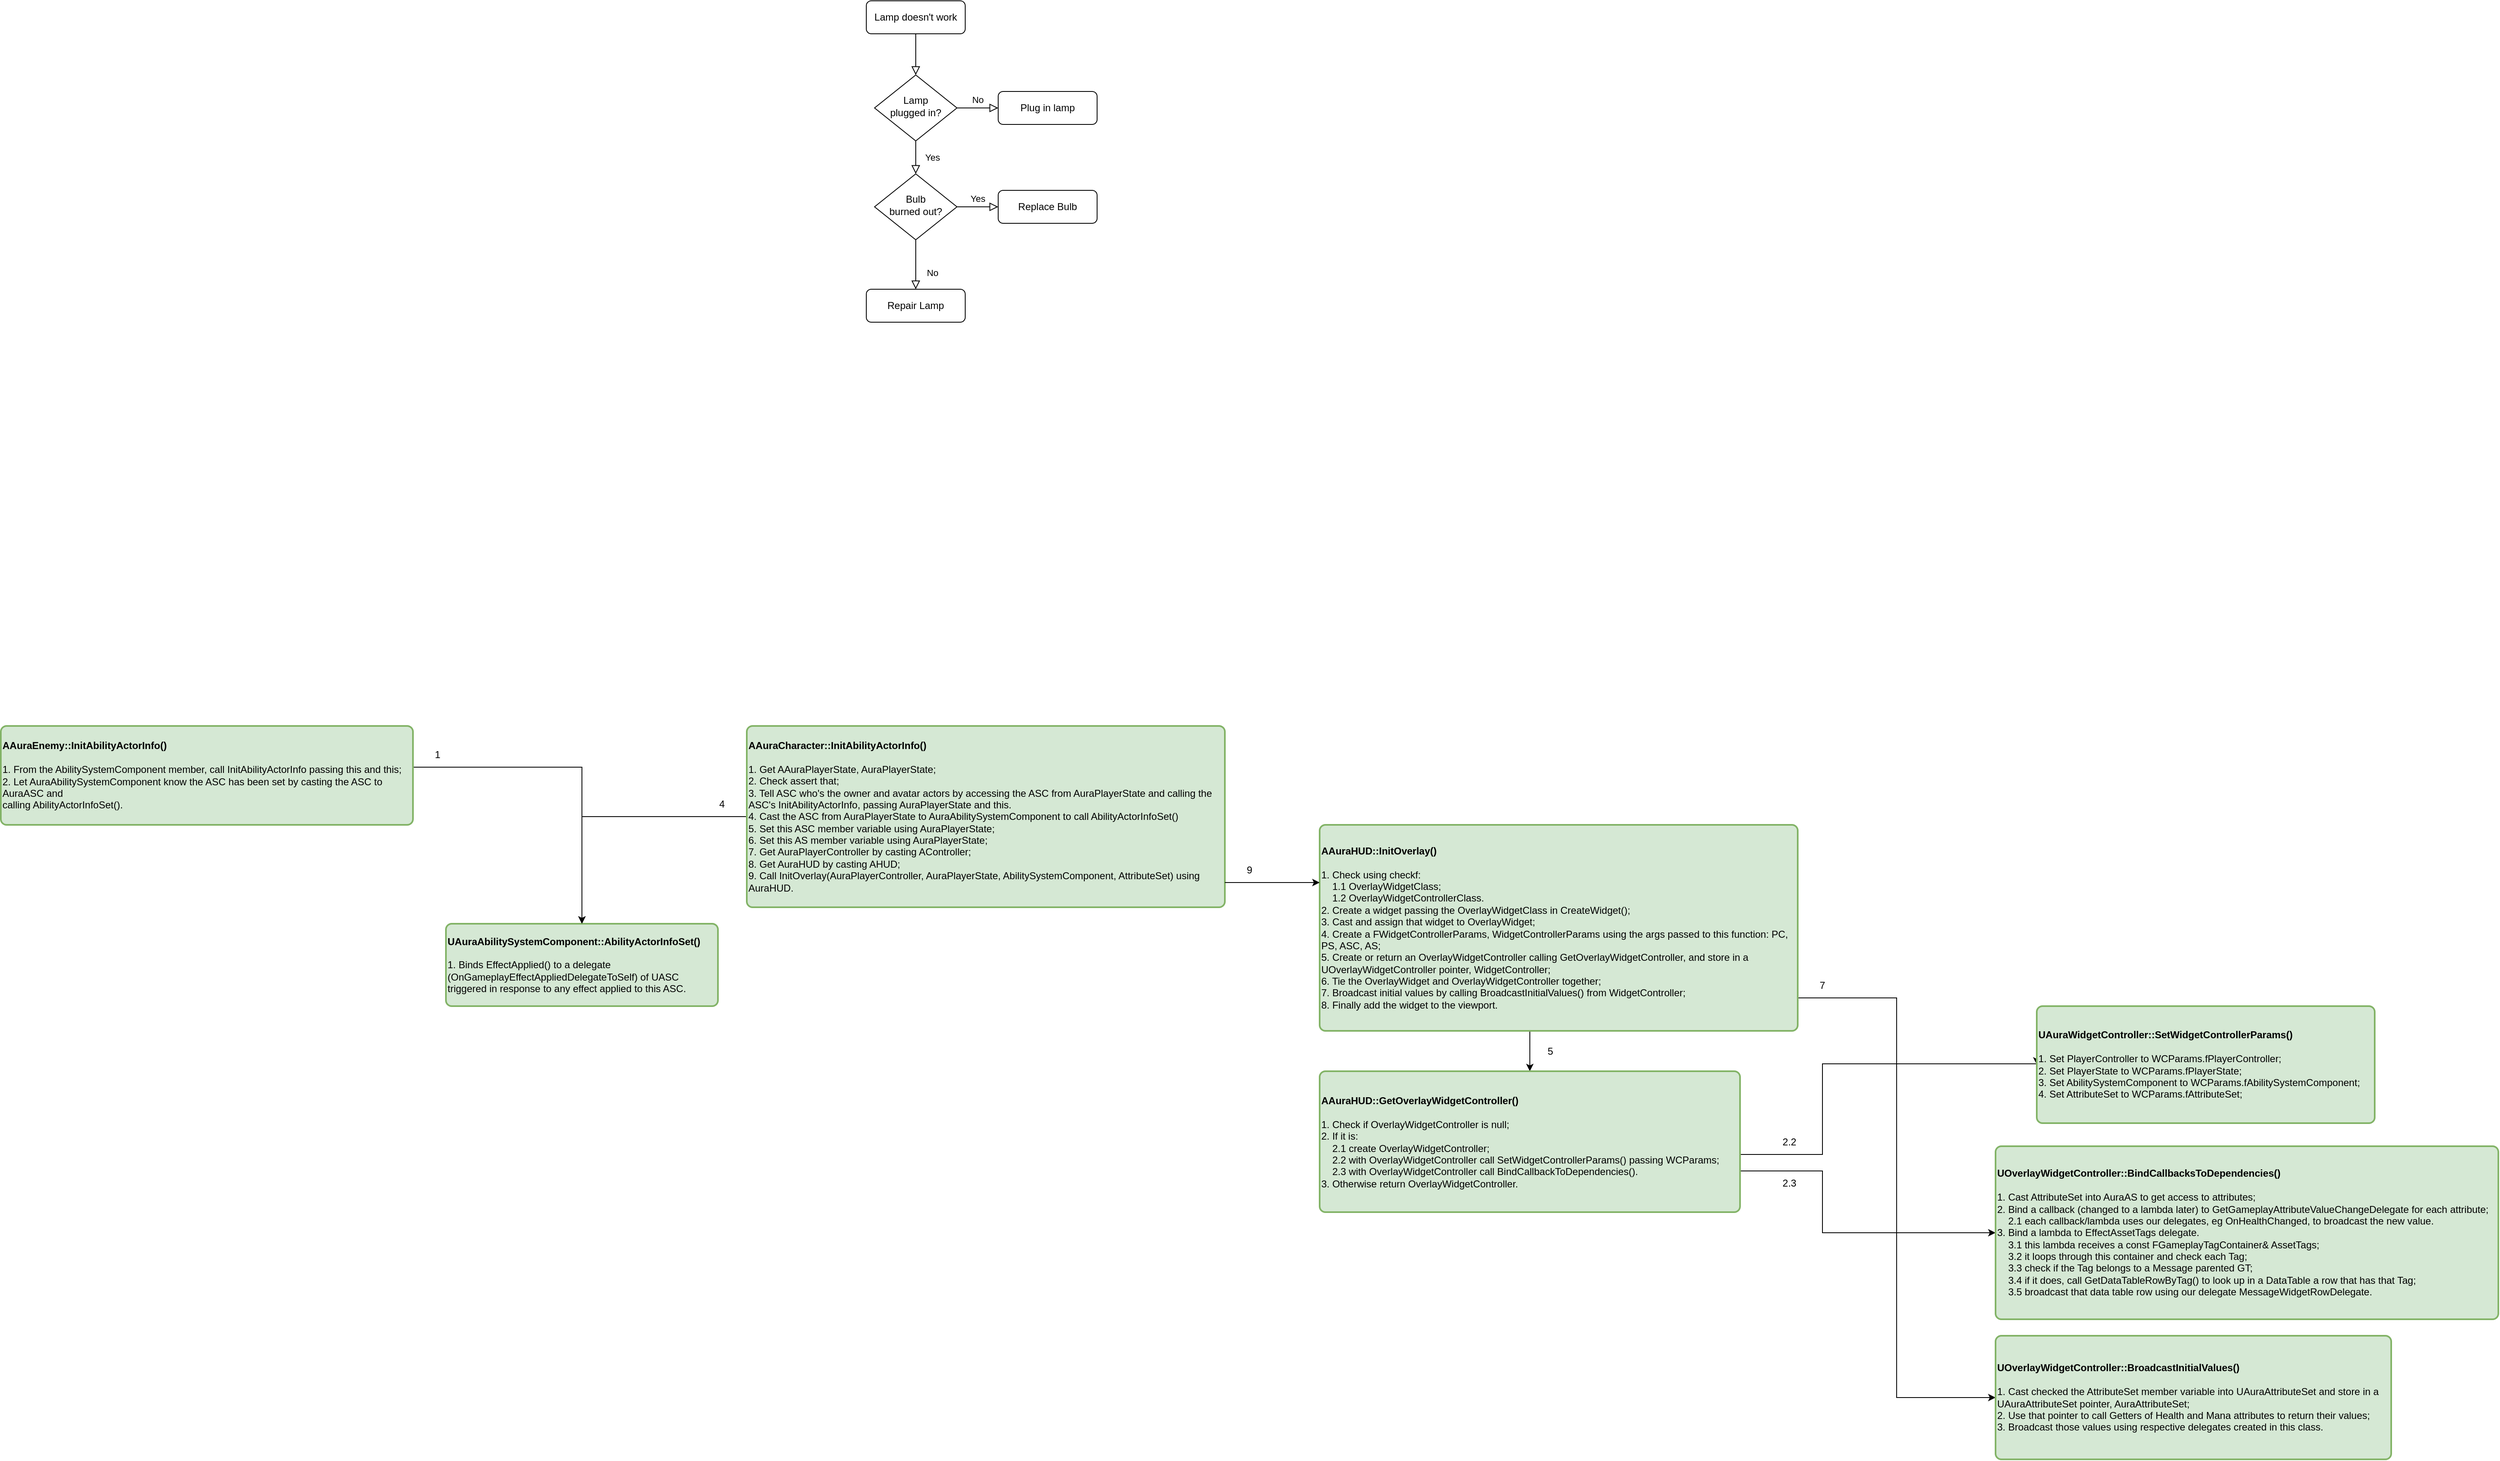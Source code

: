 <mxfile version="24.8.3">
  <diagram id="C5RBs43oDa-KdzZeNtuy" name="Page-1">
    <mxGraphModel dx="2691" dy="1957" grid="1" gridSize="10" guides="1" tooltips="1" connect="1" arrows="1" fold="1" page="1" pageScale="1" pageWidth="827" pageHeight="1169" math="0" shadow="0">
      <root>
        <mxCell id="WIyWlLk6GJQsqaUBKTNV-0" />
        <mxCell id="WIyWlLk6GJQsqaUBKTNV-1" parent="WIyWlLk6GJQsqaUBKTNV-0" />
        <mxCell id="WIyWlLk6GJQsqaUBKTNV-2" value="" style="rounded=0;html=1;jettySize=auto;orthogonalLoop=1;fontSize=11;endArrow=block;endFill=0;endSize=8;strokeWidth=1;shadow=0;labelBackgroundColor=none;edgeStyle=orthogonalEdgeStyle;" parent="WIyWlLk6GJQsqaUBKTNV-1" source="WIyWlLk6GJQsqaUBKTNV-3" target="WIyWlLk6GJQsqaUBKTNV-6" edge="1">
          <mxGeometry relative="1" as="geometry" />
        </mxCell>
        <mxCell id="WIyWlLk6GJQsqaUBKTNV-3" value="Lamp doesn&#39;t work" style="rounded=1;whiteSpace=wrap;html=1;fontSize=12;glass=0;strokeWidth=1;shadow=0;" parent="WIyWlLk6GJQsqaUBKTNV-1" vertex="1">
          <mxGeometry x="170" y="-380" width="120" height="40" as="geometry" />
        </mxCell>
        <mxCell id="WIyWlLk6GJQsqaUBKTNV-4" value="Yes" style="rounded=0;html=1;jettySize=auto;orthogonalLoop=1;fontSize=11;endArrow=block;endFill=0;endSize=8;strokeWidth=1;shadow=0;labelBackgroundColor=none;edgeStyle=orthogonalEdgeStyle;" parent="WIyWlLk6GJQsqaUBKTNV-1" source="WIyWlLk6GJQsqaUBKTNV-6" target="WIyWlLk6GJQsqaUBKTNV-10" edge="1">
          <mxGeometry y="20" relative="1" as="geometry">
            <mxPoint as="offset" />
          </mxGeometry>
        </mxCell>
        <mxCell id="WIyWlLk6GJQsqaUBKTNV-5" value="No" style="edgeStyle=orthogonalEdgeStyle;rounded=0;html=1;jettySize=auto;orthogonalLoop=1;fontSize=11;endArrow=block;endFill=0;endSize=8;strokeWidth=1;shadow=0;labelBackgroundColor=none;" parent="WIyWlLk6GJQsqaUBKTNV-1" source="WIyWlLk6GJQsqaUBKTNV-6" target="WIyWlLk6GJQsqaUBKTNV-7" edge="1">
          <mxGeometry y="10" relative="1" as="geometry">
            <mxPoint as="offset" />
          </mxGeometry>
        </mxCell>
        <mxCell id="WIyWlLk6GJQsqaUBKTNV-6" value="Lamp&lt;br&gt;plugged in?" style="rhombus;whiteSpace=wrap;html=1;shadow=0;fontFamily=Helvetica;fontSize=12;align=center;strokeWidth=1;spacing=6;spacingTop=-4;" parent="WIyWlLk6GJQsqaUBKTNV-1" vertex="1">
          <mxGeometry x="180" y="-290" width="100" height="80" as="geometry" />
        </mxCell>
        <mxCell id="WIyWlLk6GJQsqaUBKTNV-7" value="Plug in lamp" style="rounded=1;whiteSpace=wrap;html=1;fontSize=12;glass=0;strokeWidth=1;shadow=0;" parent="WIyWlLk6GJQsqaUBKTNV-1" vertex="1">
          <mxGeometry x="330" y="-270" width="120" height="40" as="geometry" />
        </mxCell>
        <mxCell id="WIyWlLk6GJQsqaUBKTNV-8" value="No" style="rounded=0;html=1;jettySize=auto;orthogonalLoop=1;fontSize=11;endArrow=block;endFill=0;endSize=8;strokeWidth=1;shadow=0;labelBackgroundColor=none;edgeStyle=orthogonalEdgeStyle;" parent="WIyWlLk6GJQsqaUBKTNV-1" source="WIyWlLk6GJQsqaUBKTNV-10" target="WIyWlLk6GJQsqaUBKTNV-11" edge="1">
          <mxGeometry x="0.333" y="20" relative="1" as="geometry">
            <mxPoint as="offset" />
          </mxGeometry>
        </mxCell>
        <mxCell id="WIyWlLk6GJQsqaUBKTNV-9" value="Yes" style="edgeStyle=orthogonalEdgeStyle;rounded=0;html=1;jettySize=auto;orthogonalLoop=1;fontSize=11;endArrow=block;endFill=0;endSize=8;strokeWidth=1;shadow=0;labelBackgroundColor=none;" parent="WIyWlLk6GJQsqaUBKTNV-1" source="WIyWlLk6GJQsqaUBKTNV-10" target="WIyWlLk6GJQsqaUBKTNV-12" edge="1">
          <mxGeometry y="10" relative="1" as="geometry">
            <mxPoint as="offset" />
          </mxGeometry>
        </mxCell>
        <mxCell id="WIyWlLk6GJQsqaUBKTNV-10" value="Bulb&lt;br&gt;burned out?" style="rhombus;whiteSpace=wrap;html=1;shadow=0;fontFamily=Helvetica;fontSize=12;align=center;strokeWidth=1;spacing=6;spacingTop=-4;" parent="WIyWlLk6GJQsqaUBKTNV-1" vertex="1">
          <mxGeometry x="180" y="-170" width="100" height="80" as="geometry" />
        </mxCell>
        <mxCell id="WIyWlLk6GJQsqaUBKTNV-11" value="Repair Lamp" style="rounded=1;whiteSpace=wrap;html=1;fontSize=12;glass=0;strokeWidth=1;shadow=0;" parent="WIyWlLk6GJQsqaUBKTNV-1" vertex="1">
          <mxGeometry x="170" y="-30" width="120" height="40" as="geometry" />
        </mxCell>
        <mxCell id="WIyWlLk6GJQsqaUBKTNV-12" value="Replace Bulb" style="rounded=1;whiteSpace=wrap;html=1;fontSize=12;glass=0;strokeWidth=1;shadow=0;" parent="WIyWlLk6GJQsqaUBKTNV-1" vertex="1">
          <mxGeometry x="330" y="-150" width="120" height="40" as="geometry" />
        </mxCell>
        <mxCell id="8z2gO0Gth91dPhjMXz8p-2" style="edgeStyle=orthogonalEdgeStyle;rounded=0;orthogonalLoop=1;jettySize=auto;html=1;entryX=0.5;entryY=0;entryDx=0;entryDy=0;" edge="1" parent="WIyWlLk6GJQsqaUBKTNV-1" source="8z2gO0Gth91dPhjMXz8p-0" target="8z2gO0Gth91dPhjMXz8p-1">
          <mxGeometry relative="1" as="geometry" />
        </mxCell>
        <mxCell id="8z2gO0Gth91dPhjMXz8p-0" value="&lt;b&gt;AAuraCharacter::InitAbilityActorInfo()&lt;/b&gt;&lt;div&gt;&lt;div&gt;&lt;br&gt;&lt;/div&gt;&lt;div&gt;1. Get AAuraPlayerState, AuraPlayerState;&lt;/div&gt;&lt;div&gt;2. Check assert that;&lt;/div&gt;&lt;div&gt;3. Tell ASC who&#39;s the owner and avatar actors by accessing the ASC from AuraPlayerState and calling the&lt;/div&gt;&lt;div&gt;ASC&#39;s InitAbilityActorInfo, passing AuraPlayerState and this.&lt;/div&gt;&lt;div&gt;4. Cast the ASC from AuraPlayerState to AuraAbilitySystemComponent to call AbilityActorInfoSet()&lt;/div&gt;&lt;div&gt;5. Set this ASC member variable using AuraPlayerState;&lt;/div&gt;&lt;div&gt;6. Set this AS member variable using AuraPlayerState;&lt;/div&gt;&lt;div&gt;7. Get AuraPlayerController by casting AController;&lt;/div&gt;&lt;div&gt;8. Get AuraHUD by casting AHUD;&lt;/div&gt;&lt;div&gt;9. Call InitOverlay(AuraPlayerController, AuraPlayerState, AbilitySystemComponent, AttributeSet) using AuraHUD.&lt;/div&gt;&lt;/div&gt;" style="rounded=1;whiteSpace=wrap;html=1;absoluteArcSize=1;arcSize=14;strokeWidth=2;fillColor=#d5e8d4;strokeColor=#82b366;align=left;" vertex="1" parent="WIyWlLk6GJQsqaUBKTNV-1">
          <mxGeometry x="25" y="500" width="580" height="220" as="geometry" />
        </mxCell>
        <mxCell id="8z2gO0Gth91dPhjMXz8p-1" value="&lt;b&gt;UAuraAbilitySystemComponent::AbilityActorInfoSet()&lt;/b&gt;&lt;div&gt;&lt;div&gt;&lt;br&gt;&lt;/div&gt;&lt;div&gt;1. Binds EffectApplied() to a delegate (OnGameplayEffectAppliedDelegateToSelf) of UASC&amp;nbsp;&lt;/div&gt;&lt;div&gt;triggered in response to any effect applied to this ASC.&lt;/div&gt;&lt;/div&gt;" style="rounded=1;whiteSpace=wrap;html=1;absoluteArcSize=1;arcSize=14;strokeWidth=2;fillColor=#d5e8d4;strokeColor=#82b366;align=left;" vertex="1" parent="WIyWlLk6GJQsqaUBKTNV-1">
          <mxGeometry x="-340" y="740" width="330" height="100" as="geometry" />
        </mxCell>
        <mxCell id="8z2gO0Gth91dPhjMXz8p-8" value="4" style="text;html=1;align=center;verticalAlign=middle;whiteSpace=wrap;rounded=0;" vertex="1" parent="WIyWlLk6GJQsqaUBKTNV-1">
          <mxGeometry x="-35" y="580" width="60" height="30" as="geometry" />
        </mxCell>
        <mxCell id="8z2gO0Gth91dPhjMXz8p-10" style="edgeStyle=orthogonalEdgeStyle;rounded=0;orthogonalLoop=1;jettySize=auto;html=1;entryX=0.5;entryY=0;entryDx=0;entryDy=0;" edge="1" parent="WIyWlLk6GJQsqaUBKTNV-1" source="8z2gO0Gth91dPhjMXz8p-9" target="8z2gO0Gth91dPhjMXz8p-1">
          <mxGeometry relative="1" as="geometry">
            <Array as="points">
              <mxPoint x="-175" y="550" />
            </Array>
          </mxGeometry>
        </mxCell>
        <mxCell id="8z2gO0Gth91dPhjMXz8p-9" value="&lt;b&gt;AAuraEnemy::InitAbilityActorInfo()&lt;/b&gt;&lt;br&gt;&lt;div&gt;&lt;div&gt;&lt;br&gt;&lt;/div&gt;&lt;div&gt;&lt;div&gt;1. From the AbilitySystemComponent member, call InitAbilityActorInfo passing this and this;&lt;/div&gt;&lt;div&gt;2. Let AuraAbilitySystemComponent know the ASC has been set by casting the ASC to AuraASC and&amp;nbsp;&lt;/div&gt;&lt;div&gt;calling AbilityActorInfoSet().&lt;/div&gt;&lt;/div&gt;&lt;/div&gt;" style="rounded=1;whiteSpace=wrap;html=1;absoluteArcSize=1;arcSize=14;strokeWidth=2;fillColor=#d5e8d4;strokeColor=#82b366;align=left;" vertex="1" parent="WIyWlLk6GJQsqaUBKTNV-1">
          <mxGeometry x="-880" y="500" width="500" height="120" as="geometry" />
        </mxCell>
        <mxCell id="8z2gO0Gth91dPhjMXz8p-11" value="1" style="text;html=1;align=center;verticalAlign=middle;whiteSpace=wrap;rounded=0;" vertex="1" parent="WIyWlLk6GJQsqaUBKTNV-1">
          <mxGeometry x="-380" y="520" width="60" height="30" as="geometry" />
        </mxCell>
        <mxCell id="8z2gO0Gth91dPhjMXz8p-17" style="edgeStyle=orthogonalEdgeStyle;rounded=0;orthogonalLoop=1;jettySize=auto;html=1;entryX=0.5;entryY=0;entryDx=0;entryDy=0;" edge="1" parent="WIyWlLk6GJQsqaUBKTNV-1" source="8z2gO0Gth91dPhjMXz8p-12" target="8z2gO0Gth91dPhjMXz8p-16">
          <mxGeometry relative="1" as="geometry">
            <Array as="points">
              <mxPoint x="975" y="880" />
              <mxPoint x="975" y="880" />
            </Array>
          </mxGeometry>
        </mxCell>
        <mxCell id="8z2gO0Gth91dPhjMXz8p-29" style="edgeStyle=orthogonalEdgeStyle;rounded=0;orthogonalLoop=1;jettySize=auto;html=1;entryX=0;entryY=0.5;entryDx=0;entryDy=0;" edge="1" parent="WIyWlLk6GJQsqaUBKTNV-1" source="8z2gO0Gth91dPhjMXz8p-12" target="8z2gO0Gth91dPhjMXz8p-28">
          <mxGeometry relative="1" as="geometry">
            <Array as="points">
              <mxPoint x="1420" y="830" />
              <mxPoint x="1420" y="1315" />
            </Array>
          </mxGeometry>
        </mxCell>
        <mxCell id="8z2gO0Gth91dPhjMXz8p-12" value="&lt;b&gt;AAuraHUD::InitOverlay()&lt;/b&gt;&lt;br&gt;&lt;div&gt;&lt;div&gt;&lt;br&gt;&lt;/div&gt;&lt;div&gt;&lt;div&gt;1. Check using checkf:&lt;/div&gt;&lt;div&gt;&amp;nbsp; &amp;nbsp; 1.1 OverlayWidgetClass;&lt;/div&gt;&lt;div&gt;&amp;nbsp; &amp;nbsp; 1.2 OverlayWidgetControllerClass.&lt;/div&gt;&lt;div&gt;2. Create a widget passing the OverlayWidgetClass in CreateWidget();&lt;/div&gt;&lt;div&gt;3. Cast and assign that widget to OverlayWidget;&lt;/div&gt;&lt;div&gt;4. Create a FWidgetControllerParams, WidgetControllerParams using the args passed to this function: PC, PS, ASC, AS;&lt;/div&gt;&lt;div&gt;5. Create or return an OverlayWidgetController calling GetOverlayWidgetController, and store in a UOverlayWidgetController pointer, WidgetController;&lt;/div&gt;&lt;div&gt;6. Tie the OverlayWidget and OverlayWidgetController together;&lt;/div&gt;&lt;div&gt;7. Broadcast initial values by calling BroadcastInitialValues() from WidgetController;&lt;/div&gt;&lt;div&gt;8. Finally add the widget to the viewport.&lt;/div&gt;&lt;/div&gt;&lt;/div&gt;" style="rounded=1;whiteSpace=wrap;html=1;absoluteArcSize=1;arcSize=14;strokeWidth=2;fillColor=#d5e8d4;strokeColor=#82b366;align=left;" vertex="1" parent="WIyWlLk6GJQsqaUBKTNV-1">
          <mxGeometry x="720" y="620" width="580" height="250" as="geometry" />
        </mxCell>
        <mxCell id="8z2gO0Gth91dPhjMXz8p-13" style="edgeStyle=orthogonalEdgeStyle;rounded=0;orthogonalLoop=1;jettySize=auto;html=1;" edge="1" parent="WIyWlLk6GJQsqaUBKTNV-1" source="8z2gO0Gth91dPhjMXz8p-0">
          <mxGeometry relative="1" as="geometry">
            <mxPoint x="720" y="690" as="targetPoint" />
            <Array as="points">
              <mxPoint x="690" y="690" />
              <mxPoint x="690" y="690" />
            </Array>
          </mxGeometry>
        </mxCell>
        <mxCell id="8z2gO0Gth91dPhjMXz8p-14" value="9" style="text;html=1;align=center;verticalAlign=middle;whiteSpace=wrap;rounded=0;" vertex="1" parent="WIyWlLk6GJQsqaUBKTNV-1">
          <mxGeometry x="605" y="660" width="60" height="30" as="geometry" />
        </mxCell>
        <mxCell id="8z2gO0Gth91dPhjMXz8p-20" style="edgeStyle=orthogonalEdgeStyle;rounded=0;orthogonalLoop=1;jettySize=auto;html=1;entryX=0;entryY=0.5;entryDx=0;entryDy=0;" edge="1" parent="WIyWlLk6GJQsqaUBKTNV-1" source="8z2gO0Gth91dPhjMXz8p-16" target="8z2gO0Gth91dPhjMXz8p-19">
          <mxGeometry relative="1" as="geometry">
            <Array as="points">
              <mxPoint x="1330" y="1020" />
              <mxPoint x="1330" y="910" />
            </Array>
          </mxGeometry>
        </mxCell>
        <mxCell id="8z2gO0Gth91dPhjMXz8p-24" style="edgeStyle=orthogonalEdgeStyle;rounded=0;orthogonalLoop=1;jettySize=auto;html=1;entryX=0;entryY=0.5;entryDx=0;entryDy=0;" edge="1" parent="WIyWlLk6GJQsqaUBKTNV-1" source="8z2gO0Gth91dPhjMXz8p-16" target="8z2gO0Gth91dPhjMXz8p-22">
          <mxGeometry relative="1" as="geometry">
            <mxPoint x="1460" y="1070" as="targetPoint" />
            <Array as="points">
              <mxPoint x="1330" y="1040" />
              <mxPoint x="1330" y="1115" />
            </Array>
          </mxGeometry>
        </mxCell>
        <mxCell id="8z2gO0Gth91dPhjMXz8p-16" value="&lt;b&gt;AAuraHUD::GetOverlayWidgetController()&lt;/b&gt;&lt;br&gt;&lt;div&gt;&lt;div&gt;&lt;br&gt;&lt;/div&gt;&lt;div&gt;&lt;div&gt;1. Check if OverlayWidgetController is null;&lt;/div&gt;&lt;div&gt;2. If it is:&lt;/div&gt;&lt;div&gt;&amp;nbsp; &amp;nbsp; 2.1 create OverlayWidgetController;&lt;/div&gt;&lt;div&gt;&amp;nbsp; &amp;nbsp; 2.2 with OverlayWidgetController call SetWidgetControllerParams() passing WCParams;&lt;/div&gt;&lt;div&gt;&amp;nbsp; &amp;nbsp; 2.3 with OverlayWidgetController call BindCallbackToDependencies().&lt;/div&gt;&lt;div&gt;3. Otherwise return OverlayWidgetController.&lt;/div&gt;&lt;/div&gt;&lt;/div&gt;" style="rounded=1;whiteSpace=wrap;html=1;absoluteArcSize=1;arcSize=14;strokeWidth=2;fillColor=#d5e8d4;strokeColor=#82b366;align=left;" vertex="1" parent="WIyWlLk6GJQsqaUBKTNV-1">
          <mxGeometry x="720" y="919" width="510" height="171" as="geometry" />
        </mxCell>
        <mxCell id="8z2gO0Gth91dPhjMXz8p-18" value="5" style="text;html=1;align=center;verticalAlign=middle;whiteSpace=wrap;rounded=0;" vertex="1" parent="WIyWlLk6GJQsqaUBKTNV-1">
          <mxGeometry x="970" y="880" width="60" height="30" as="geometry" />
        </mxCell>
        <mxCell id="8z2gO0Gth91dPhjMXz8p-19" value="&lt;b&gt;UAuraWidgetController::SetWidgetControllerParams()&lt;/b&gt;&lt;br&gt;&lt;div&gt;&lt;div&gt;&lt;br&gt;&lt;/div&gt;&lt;div&gt;&lt;div&gt;1. Set PlayerController to WCParams.fPlayerController;&lt;/div&gt;&lt;div&gt;2. Set PlayerState to WCParams.fPlayerState;&lt;/div&gt;&lt;div&gt;3. Set AbilitySystemComponent to WCParams.fAbilitySystemComponent;&lt;/div&gt;&lt;div&gt;4. Set AttributeSet to WCParams.fAttributeSet;&lt;/div&gt;&lt;/div&gt;&lt;/div&gt;" style="rounded=1;whiteSpace=wrap;html=1;absoluteArcSize=1;arcSize=14;strokeWidth=2;fillColor=#d5e8d4;strokeColor=#82b366;align=left;" vertex="1" parent="WIyWlLk6GJQsqaUBKTNV-1">
          <mxGeometry x="1590" y="840" width="410" height="142" as="geometry" />
        </mxCell>
        <mxCell id="8z2gO0Gth91dPhjMXz8p-21" value="2.2" style="text;html=1;align=center;verticalAlign=middle;whiteSpace=wrap;rounded=0;" vertex="1" parent="WIyWlLk6GJQsqaUBKTNV-1">
          <mxGeometry x="1260" y="989.5" width="60" height="30" as="geometry" />
        </mxCell>
        <mxCell id="8z2gO0Gth91dPhjMXz8p-22" value="&lt;b&gt;UOverlayWidgetController::BindCallbacksToDependencies()&lt;/b&gt;&lt;br&gt;&lt;div&gt;&lt;div&gt;&lt;br&gt;&lt;/div&gt;&lt;div&gt;&lt;div&gt;1. Cast AttributeSet into AuraAS to get access to attributes;&lt;/div&gt;&lt;div&gt;2. Bind a callback (changed to a lambda later) to GetGameplayAttributeValueChangeDelegate for each attribute;&lt;/div&gt;&lt;div&gt;&amp;nbsp; &amp;nbsp; 2.1 each callback/lambda uses our delegates, eg OnHealthChanged, to broadcast the new value.&lt;/div&gt;&lt;div&gt;3. Bind a lambda to EffectAssetTags delegate.&lt;/div&gt;&lt;div&gt;&amp;nbsp; &amp;nbsp; 3.1 this lambda receives a const FGameplayTagContainer&amp;amp; AssetTags;&lt;/div&gt;&lt;div&gt;&amp;nbsp; &amp;nbsp; 3.2 it loops through this container and check each Tag;&lt;/div&gt;&lt;div&gt;&amp;nbsp; &amp;nbsp; 3.3 check if the Tag belongs to a Message parented GT;&lt;/div&gt;&lt;div&gt;&amp;nbsp; &amp;nbsp; 3.4 if it does, call GetDataTableRowByTag() to look up in a DataTable a row that has that Tag;&lt;/div&gt;&lt;div&gt;&amp;nbsp; &amp;nbsp; 3.5 broadcast that data table row using our delegate MessageWidgetRowDelegate.&lt;/div&gt;&lt;/div&gt;&lt;/div&gt;" style="rounded=1;whiteSpace=wrap;html=1;absoluteArcSize=1;arcSize=14;strokeWidth=2;fillColor=#d5e8d4;strokeColor=#82b366;align=left;" vertex="1" parent="WIyWlLk6GJQsqaUBKTNV-1">
          <mxGeometry x="1540" y="1010" width="610" height="210" as="geometry" />
        </mxCell>
        <mxCell id="8z2gO0Gth91dPhjMXz8p-25" value="2.3" style="text;html=1;align=center;verticalAlign=middle;whiteSpace=wrap;rounded=0;" vertex="1" parent="WIyWlLk6GJQsqaUBKTNV-1">
          <mxGeometry x="1260" y="1040" width="60" height="30" as="geometry" />
        </mxCell>
        <mxCell id="8z2gO0Gth91dPhjMXz8p-28" value="&lt;b&gt;UOverlayWidgetController::BroadcastInitialValues()&lt;/b&gt;&lt;br&gt;&lt;div&gt;&lt;div&gt;&lt;br&gt;&lt;/div&gt;&lt;div&gt;&lt;div&gt;1. Cast checked the AttributeSet member variable into UAuraAttributeSet and store in a UAuraAttributeSet pointer, AuraAttributeSet;&lt;/div&gt;&lt;div&gt;2. Use that pointer to call Getters of Health and Mana attributes to return their values;&lt;/div&gt;&lt;div&gt;3. Broadcast those values using respective delegates created in this class.&lt;/div&gt;&lt;/div&gt;&lt;/div&gt;" style="rounded=1;whiteSpace=wrap;html=1;absoluteArcSize=1;arcSize=14;strokeWidth=2;fillColor=#d5e8d4;strokeColor=#82b366;align=left;" vertex="1" parent="WIyWlLk6GJQsqaUBKTNV-1">
          <mxGeometry x="1540" y="1240" width="480" height="150" as="geometry" />
        </mxCell>
        <mxCell id="8z2gO0Gth91dPhjMXz8p-30" value="7" style="text;html=1;align=center;verticalAlign=middle;whiteSpace=wrap;rounded=0;" vertex="1" parent="WIyWlLk6GJQsqaUBKTNV-1">
          <mxGeometry x="1300" y="800" width="60" height="30" as="geometry" />
        </mxCell>
      </root>
    </mxGraphModel>
  </diagram>
</mxfile>
